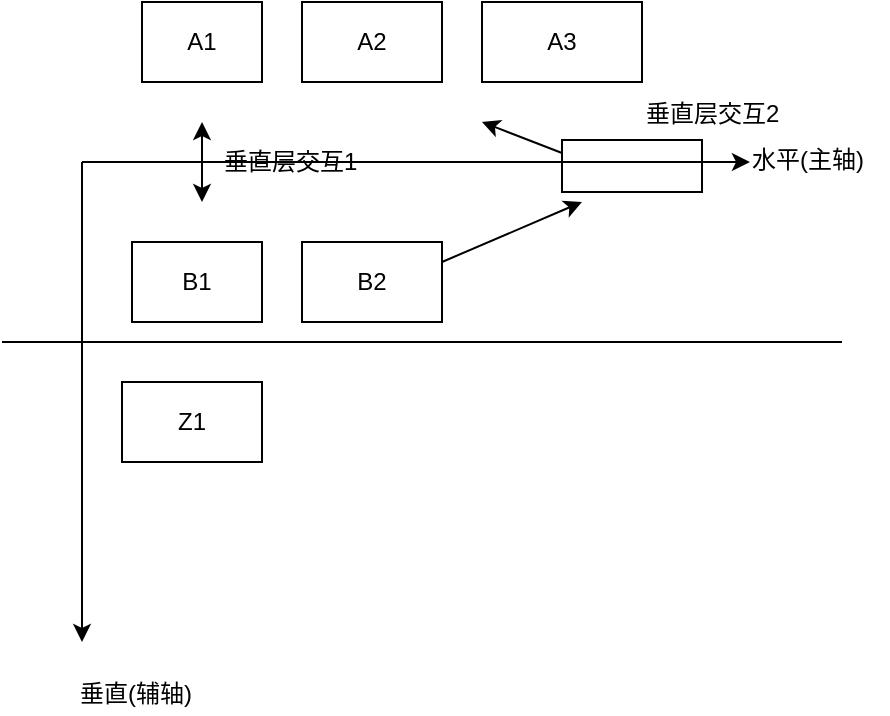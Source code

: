 <mxfile version="10.5.2" type="github"><diagram id="eFfj8p7HQGc52uCBXGor" name="Page-1"><mxGraphModel dx="918" dy="569" grid="1" gridSize="10" guides="1" tooltips="1" connect="1" arrows="1" fold="1" page="1" pageScale="1" pageWidth="827" pageHeight="1169" math="0" shadow="0"><root><mxCell id="0"/><mxCell id="1" parent="0"/><mxCell id="h4-0p4p9O9G8n6oMu5Lh-21" value="" style="rounded=0;whiteSpace=wrap;html=1;" vertex="1" parent="1"><mxGeometry x="280" y="229" width="70" height="26" as="geometry"/></mxCell><mxCell id="h4-0p4p9O9G8n6oMu5Lh-2" value="A1" style="rounded=0;whiteSpace=wrap;html=1;" vertex="1" parent="1"><mxGeometry x="70" y="160" width="60" height="40" as="geometry"/></mxCell><mxCell id="h4-0p4p9O9G8n6oMu5Lh-3" value="A2" style="rounded=0;whiteSpace=wrap;html=1;" vertex="1" parent="1"><mxGeometry x="150" y="160" width="70" height="40" as="geometry"/></mxCell><mxCell id="h4-0p4p9O9G8n6oMu5Lh-4" value="A3" style="rounded=0;whiteSpace=wrap;html=1;" vertex="1" parent="1"><mxGeometry x="240" y="160" width="80" height="40" as="geometry"/></mxCell><mxCell id="h4-0p4p9O9G8n6oMu5Lh-7" value="" style="endArrow=classic;html=1;" edge="1" parent="1"><mxGeometry width="50" height="50" relative="1" as="geometry"><mxPoint x="40" y="240" as="sourcePoint"/><mxPoint x="40" y="480" as="targetPoint"/></mxGeometry></mxCell><mxCell id="h4-0p4p9O9G8n6oMu5Lh-8" value="水平(主轴)" style="text;html=1;resizable=0;points=[];autosize=1;align=left;verticalAlign=top;spacingTop=-4;" vertex="1" parent="1"><mxGeometry x="373" y="229" width="70" height="20" as="geometry"/></mxCell><mxCell id="h4-0p4p9O9G8n6oMu5Lh-9" value="垂直(辅轴)" style="text;html=1;resizable=0;points=[];autosize=1;align=left;verticalAlign=top;spacingTop=-4;" vertex="1" parent="1"><mxGeometry x="37" y="496" width="70" height="20" as="geometry"/></mxCell><mxCell id="h4-0p4p9O9G8n6oMu5Lh-10" value="B1" style="rounded=0;whiteSpace=wrap;html=1;" vertex="1" parent="1"><mxGeometry x="65" y="280" width="65" height="40" as="geometry"/></mxCell><mxCell id="h4-0p4p9O9G8n6oMu5Lh-11" value="B2" style="rounded=0;whiteSpace=wrap;html=1;" vertex="1" parent="1"><mxGeometry x="150" y="280" width="70" height="40" as="geometry"/></mxCell><mxCell id="h4-0p4p9O9G8n6oMu5Lh-12" value="Z1" style="rounded=0;whiteSpace=wrap;html=1;" vertex="1" parent="1"><mxGeometry x="60" y="350" width="70" height="40" as="geometry"/></mxCell><mxCell id="h4-0p4p9O9G8n6oMu5Lh-13" value="" style="endArrow=none;html=1;" edge="1" parent="1"><mxGeometry width="50" height="50" relative="1" as="geometry"><mxPoint y="330" as="sourcePoint"/><mxPoint x="420" y="330" as="targetPoint"/></mxGeometry></mxCell><mxCell id="h4-0p4p9O9G8n6oMu5Lh-14" value="" style="endArrow=classic;startArrow=classic;html=1;" edge="1" parent="1"><mxGeometry width="50" height="50" relative="1" as="geometry"><mxPoint x="100" y="260" as="sourcePoint"/><mxPoint x="100" y="220" as="targetPoint"/></mxGeometry></mxCell><mxCell id="h4-0p4p9O9G8n6oMu5Lh-20" value="" style="endArrow=classic;html=1;entryX=0.014;entryY=0.55;entryDx=0;entryDy=0;entryPerimeter=0;" edge="1" parent="1" target="h4-0p4p9O9G8n6oMu5Lh-8"><mxGeometry width="50" height="50" relative="1" as="geometry"><mxPoint x="40" y="240" as="sourcePoint"/><mxPoint x="284" y="239" as="targetPoint"/></mxGeometry></mxCell><mxCell id="h4-0p4p9O9G8n6oMu5Lh-22" value="" style="endArrow=classic;html=1;exitX=1;exitY=0.25;exitDx=0;exitDy=0;" edge="1" parent="1" source="h4-0p4p9O9G8n6oMu5Lh-11"><mxGeometry width="50" height="50" relative="1" as="geometry"><mxPoint x="10" y="590" as="sourcePoint"/><mxPoint x="290" y="260" as="targetPoint"/><Array as="points"><mxPoint x="290" y="260"/></Array></mxGeometry></mxCell><mxCell id="h4-0p4p9O9G8n6oMu5Lh-23" value="" style="endArrow=classic;html=1;exitX=0;exitY=0.25;exitDx=0;exitDy=0;" edge="1" parent="1" source="h4-0p4p9O9G8n6oMu5Lh-21"><mxGeometry width="50" height="50" relative="1" as="geometry"><mxPoint x="10" y="590" as="sourcePoint"/><mxPoint x="240" y="220" as="targetPoint"/></mxGeometry></mxCell><mxCell id="h4-0p4p9O9G8n6oMu5Lh-24" value="垂直层交互1" style="text;html=1;resizable=0;points=[];autosize=1;align=left;verticalAlign=top;spacingTop=-4;" vertex="1" parent="1"><mxGeometry x="109" y="230" width="80" height="20" as="geometry"/></mxCell><mxCell id="h4-0p4p9O9G8n6oMu5Lh-25" value="垂直层交互2" style="text;html=1;resizable=0;points=[];autosize=1;align=left;verticalAlign=top;spacingTop=-4;" vertex="1" parent="1"><mxGeometry x="320" y="206" width="80" height="20" as="geometry"/></mxCell></root></mxGraphModel></diagram></mxfile>
